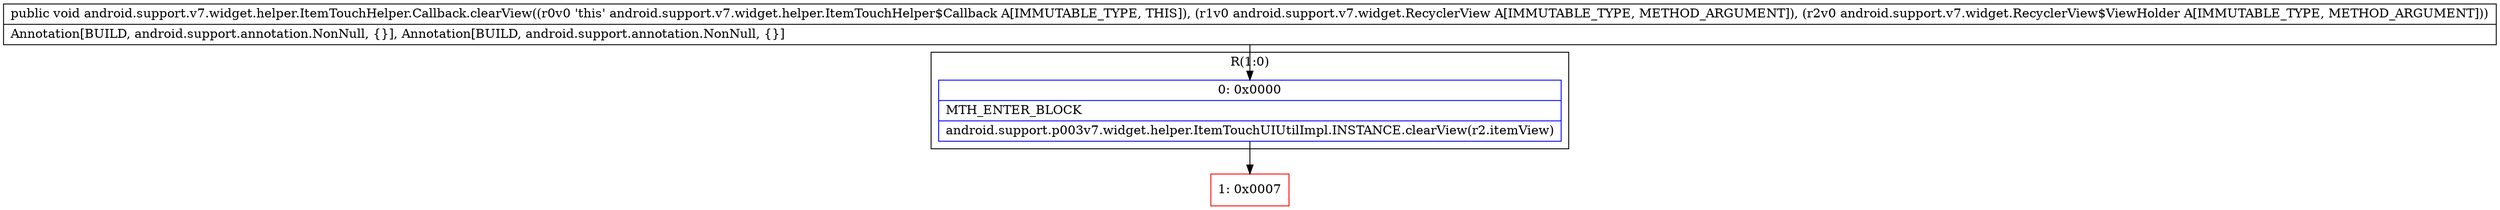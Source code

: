 digraph "CFG forandroid.support.v7.widget.helper.ItemTouchHelper.Callback.clearView(Landroid\/support\/v7\/widget\/RecyclerView;Landroid\/support\/v7\/widget\/RecyclerView$ViewHolder;)V" {
subgraph cluster_Region_2121542122 {
label = "R(1:0)";
node [shape=record,color=blue];
Node_0 [shape=record,label="{0\:\ 0x0000|MTH_ENTER_BLOCK\l|android.support.p003v7.widget.helper.ItemTouchUIUtilImpl.INSTANCE.clearView(r2.itemView)\l}"];
}
Node_1 [shape=record,color=red,label="{1\:\ 0x0007}"];
MethodNode[shape=record,label="{public void android.support.v7.widget.helper.ItemTouchHelper.Callback.clearView((r0v0 'this' android.support.v7.widget.helper.ItemTouchHelper$Callback A[IMMUTABLE_TYPE, THIS]), (r1v0 android.support.v7.widget.RecyclerView A[IMMUTABLE_TYPE, METHOD_ARGUMENT]), (r2v0 android.support.v7.widget.RecyclerView$ViewHolder A[IMMUTABLE_TYPE, METHOD_ARGUMENT]))  | Annotation[BUILD, android.support.annotation.NonNull, \{\}], Annotation[BUILD, android.support.annotation.NonNull, \{\}]\l}"];
MethodNode -> Node_0;
Node_0 -> Node_1;
}

